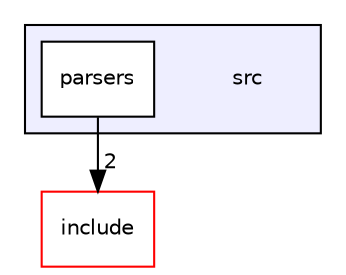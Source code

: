 digraph "src" {
  compound=true
  node [ fontsize="10", fontname="Helvetica"];
  edge [ labelfontsize="10", labelfontname="Helvetica"];
  subgraph clusterdir_68267d1309a1af8e8297ef4c3efbcdba {
    graph [ bgcolor="#eeeeff", pencolor="black", label="" URL="dir_68267d1309a1af8e8297ef4c3efbcdba.html"];
    dir_68267d1309a1af8e8297ef4c3efbcdba [shape=plaintext label="src"];
    dir_25205df789895db728d786a757b2675c [shape=box label="parsers" color="black" fillcolor="white" style="filled" URL="dir_25205df789895db728d786a757b2675c.html"];
  }
  dir_d44c64559bbebec7f509842c48db8b23 [shape=box label="include" fillcolor="white" style="filled" color="red" URL="dir_d44c64559bbebec7f509842c48db8b23.html"];
  dir_25205df789895db728d786a757b2675c->dir_d44c64559bbebec7f509842c48db8b23 [headlabel="2", labeldistance=1.5 headhref="dir_000001_000006.html"];
}
